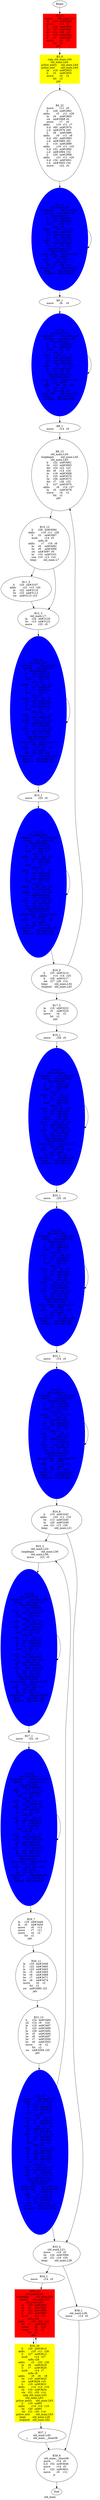 digraph G{
	label = "old_main"	style = "dashed";
	color = purple;
	Node0 [label = "Begin"];
	Node0 -> {Node2 }
	Node1 [label = "End"];
	Node1 -> {}
	Node2 [label = "B2_11\nspawn	old_main.L64\nla	r13	nd#2933	\nmove	r14	r0	\nli	r26	nd#2939	\nlw	r27	nd#2941	\ndiv	r12	r26	r27	\nla	r19	nd#2945	\nli	r5	nd#2947	\nmove	r4	r2	\nfst	r2	\njalr	\n"];
	Node2 -> {Node3 }
	Node3 [label = "B3_8\ncqip	old_main.L64\nold_main.L64:\npslice_entry	old_main.L64\npslice_exit	old_main.L64\nla	r19	nd#2953	\nli	r5	nd#2955	\nmove	r4	r2	\nfst	r2	\njalr	\n"];
	Node3 -> {Node4 }
	Node4 [label = "B4_22\nmove	r11	r9	\nli	r28	nd#2962	\naddu	r5	r11	r28	\nla	r6	nd#2965	\nsw	nd#2968	r6	\nmove	r7	r0	\naddu	r10	r11	r7	\nli.d	r60	nd#2974	\ns.d	nd#2976	r60	\nli	r8	nd#2980	\naddu	r9	r11	r8	\nli.d	r62	nd#2983	\ns.d	nd#2985	r62	\nli	r10	nd#2989	\naddu	r19	r11	r10	\nli.d	r32	nd#2992	\ns.d	nd#2994	r32	\nli	r20	nd#2998	\naddu	r21	r11	r20	\nli.d	r34	nd#3001	\ns.d	nd#3003	r34	\nmove	r22	r0	\n"];
	Node4 -> {Node5 }
	Node5 [label = "B5_22\nold_main.L30:\nloopbegin	old_main.L41\nspawn	old_main.L42\nold_main.L41:\nla	r23	nd#3011	\nli	r24	nd#3013	\nmult	r22	r24	\nmflo	r25	\naddu	r26	r23	r25	\nli.d	r36	nd#3018	\ns.d	nd#3020	r36	\nli	r27	nd#3023	\naddu	r22	r22	r27	\nli	r28	nd#3026	\nsle	r5	r28	r22	\ncqip	old_main.L42\nold_main.L42:\npslice_entry	old_main.L42\nli	r27	nd#0	\naddu	r22	r22	r27	\nli	r28	nd#0	\nsle	r5	r28	r22	\npslice_exit	old_main.L42\nbeqz	old_main.L30\nloopend	old_main.L41\n"];
	Node5 -> {Node6 Node5 }
	Node6 [label = "B6_1\nmove	r6	r0	\n"];
	Node6 -> {Node7 }
	Node7 [label = "B7_22\nold_main.L31:\nloopbegin	old_main.L43\nspawn	old_main.L44\nold_main.L43:\nla	r7	nd#3036	\nli	r8	nd#3038	\nmult	r6	r8	\nmflo	r9	\naddu	r10	r7	r9	\nli.d	r38	nd#3043	\ns.d	nd#3045	r38	\nli	r19	nd#3048	\naddu	r6	r6	r19	\nli	r20	nd#3051	\nsle	r21	r20	r6	\ncqip	old_main.L44\nold_main.L44:\npslice_entry	old_main.L44\nli	r19	nd#0	\naddu	r6	r6	r19	\nli	r20	nd#0	\nsle	r21	r20	r6	\npslice_exit	old_main.L44\nbeqz	old_main.L31\nloopend	old_main.L43\n"];
	Node7 -> {Node8 Node7 }
	Node8 [label = "B8_1\nmove	r14	r0	\n"];
	Node8 -> {Node9 }
	Node9 [label = "B9_15\nold_main.L34:\nloopbegin	old_main.L45\nold_main.L45:\nli	r22	nd#3061	\nlw	r23	nd#3063	\ndiv	r24	r22	r23	\ndiv	r6	r14	r24	\nla	r19	nd#3068	\nli	r25	nd#3070	\nlw	r26	nd#3072	\ndiv	r7	r26	r25	\nli	r27	nd#3075	\naddu	r8	r14	r27	\nla	r5	nd#3078	\nmove	r4	r2	\nfst	r2	\njalr	\n"];
	Node9 -> {Node10 }
	Node10 [label = "B10_12\nli	r28	nd#3084	\naddu	r19	r11	r28	\nli	r5	nd#3087	\nmult	r14	r5	\nmflo	r6	\naddu	r7	r19	r6	\nla	r8	nd#3092	\nlw	r9	nd#3094	\nsw	nd#3097	r9	\nla	r10	nd#3101	\nsne	r19	r13	r10	\nbeqz	old_main.L7\n"];
	Node10 -> {Node11 Node12 }
	Node11 [label = "B11_5\nli	r20	nd#3107	\naddu	r21	r13	r20	\nla	r22	nd#3110	\nlw	r23	nd#3112	\nsw	nd#3115	r23	\n"];
	Node11 -> {Node12 }
	Node12 [label = "B12_3\nold_main.L7:\nla	r24	nd#3120	\nlw	r13	nd#3122	\nmove	r25	r0	\n"];
	Node12 -> {Node13 }
	Node13 [label = "B13_34\nold_main.L32:\nloopbegin	old_main.L46\nspawn	old_main.L47\nold_main.L46:\nla	r26	nd#3130	\nli	r27	nd#3132	\nmult	r25	r27	\nmflo	r28	\naddu	r5	r26	r28	\nla	r6	nd#3137	\nli	r7	nd#3139	\nmult	r25	r7	\nmflo	r8	\naddu	r9	r6	r8	\nl.d	r52	nd#3144	\nla	r10	nd#3147	\nli	r19	nd#3149	\nmult	r25	r19	\nmflo	r20	\naddu	r21	r10	r20	\nl.d	r54	nd#3154	\nadd.d	r56	r52	r54	\ns.d	nd#3158	r56	\nli	r22	nd#3161	\naddu	r25	r25	r22	\nli	r23	nd#3164	\nsle	r24	r23	r25	\ncqip	old_main.L47\nold_main.L47:\npslice_entry	old_main.L47\nli	r22	nd#0	\naddu	r25	r25	r22	\nli	r23	nd#0	\nsle	r24	r23	r25	\npslice_exit	old_main.L47\nbeqz	old_main.L32\nloopend	old_main.L46\n"];
	Node13 -> {Node14 Node13 }
	Node14 [label = "B14_1\nmove	r25	r0	\n"];
	Node14 -> {Node15 }
	Node15 [label = "B15_34\nold_main.L33:\nloopbegin	old_main.L48\nspawn	old_main.L49\nold_main.L48:\nla	r26	nd#3174	\nli	r27	nd#3176	\nmult	r25	r27	\nmflo	r28	\naddu	r5	r26	r28	\nla	r6	nd#3181	\nli	r7	nd#3183	\nmult	r25	r7	\nmflo	r8	\naddu	r9	r6	r8	\nl.d	r58	nd#3188	\nla	r10	nd#3191	\nli	r19	nd#3193	\nmult	r25	r19	\nmflo	r20	\naddu	r21	r10	r20	\nl.d	r60	nd#3198	\nadd.d	r62	r58	r60	\ns.d	nd#3202	r62	\nli	r22	nd#3205	\naddu	r25	r25	r22	\nli	r23	nd#3208	\nsle	r24	r23	r25	\ncqip	old_main.L49\nold_main.L49:\npslice_entry	old_main.L49\nli	r22	nd#0	\naddu	r25	r25	r22	\nli	r23	nd#0	\nsle	r24	r23	r25	\npslice_exit	old_main.L49\nbeqz	old_main.L33\nloopend	old_main.L48\n"];
	Node15 -> {Node16 Node15 }
	Node16 [label = "B16_6\nli	r25	nd#3214	\naddu	r14	r14	r25	\nli	r26	nd#3217	\nsle	r27	r26	r14	\nbeqz	old_main.L34\nloopend	old_main.L45\n"];
	Node16 -> {Node17 Node9 }
	Node17 [label = "B17_5\nla	r19	nd#3222	\nla	r5	nd#3224	\nmove	r4	r2	\nfst	r2	\njalr	\n"];
	Node17 -> {Node18 }
	Node18 [label = "B18_1\nmove	r28	r0	\n"];
	Node18 -> {Node19 }
	Node19 [label = "B19_31\nold_main.L35:\nloopbegin	old_main.L50\nspawn	old_main.L51\nold_main.L50:\nla	r5	nd#3234	\nli	r6	nd#3236	\nmult	r28	r6	\nmflo	r7	\naddu	r8	r5	r7	\nla	r9	nd#3241	\nli	r10	nd#3243	\nmult	r28	r10	\nmflo	r19	\naddu	r20	r9	r19	\nl.d	r32	nd#3248	\nlw	r21	nd#3251	\nmtc1	r34	r21	\ncvt.d.w	r36	r34	\ndiv.d	r38	r32	r36	\ns.d	nd#3256	r38	\nli	r22	nd#3259	\naddu	r28	r28	r22	\nli	r23	nd#3262	\nsle	r24	r23	r28	\ncqip	old_main.L51\nold_main.L51:\npslice_entry	old_main.L51\nli	r22	nd#0	\naddu	r28	r28	r22	\nli	r23	nd#0	\nsle	r24	r23	r28	\npslice_exit	old_main.L51\nbeqz	old_main.L35\nloopend	old_main.L50\n"];
	Node19 -> {Node20 Node19 }
	Node20 [label = "B20_1\nmove	r25	r0	\n"];
	Node20 -> {Node21 }
	Node21 [label = "B21_31\nold_main.L36:\nloopbegin	old_main.L52\nspawn	old_main.L53\nold_main.L52:\nla	r26	nd#3272	\nli	r27	nd#3274	\nmult	r25	r27	\nmflo	r28	\naddu	r5	r26	r28	\nla	r6	nd#3279	\nli	r7	nd#3281	\nmult	r25	r7	\nmflo	r8	\naddu	r9	r6	r8	\nl.d	r52	nd#3286	\nlw	r10	nd#3289	\nmtc1	r54	r10	\ncvt.d.w	r56	r54	\ndiv.d	r58	r52	r56	\ns.d	nd#3294	r58	\nli	r19	nd#3297	\naddu	r25	r25	r19	\nli	r20	nd#3300	\nsle	r21	r20	r25	\ncqip	old_main.L53\nold_main.L53:\npslice_entry	old_main.L53\nli	r19	nd#0	\naddu	r25	r25	r19	\nli	r20	nd#0	\nsle	r21	r20	r25	\npslice_exit	old_main.L53\nbeqz	old_main.L36\nloopend	old_main.L52\n"];
	Node21 -> {Node22 Node21 }
	Node22 [label = "B22_1\nmove	r14	r0	\n"];
	Node22 -> {Node23 }
	Node23 [label = "B23_29\nold_main.L37:\nloopbegin	old_main.L54\nspawn	old_main.L55\nold_main.L54:\nla	r22	nd#3309	\nli	r23	nd#3311	\nmult	r14	r23	\nmflo	r24	\naddu	r25	r22	r24	\nmove	r26	r0	\nsw	nd#3317	r26	\nla	r27	nd#3321	\nli	r28	nd#3323	\nmult	r14	r28	\nmflo	r5	\naddu	r6	r27	r5	\nla	r7	nd#3328	\nsw	nd#3331	r7	\nli	r8	nd#3334	\naddu	r14	r14	r8	\nli	r9	nd#3337	\nsle	r10	r9	r14	\ncqip	old_main.L55\nold_main.L55:\npslice_entry	old_main.L55\nli	r8	nd#0	\naddu	r14	r14	r8	\nli	r9	nd#0	\nsle	r10	r9	r14	\npslice_exit	old_main.L55\nbeqz	old_main.L37\nloopend	old_main.L54\n"];
	Node23 -> {Node24 Node23 }
	Node24 [label = "B24_6\nli	r19	nd#3342	\naddu	r20	r11	r19	\nlw	r13	nd#3345	\nla	r20	nd#3349	\nsne	r21	r13	r20	\nbeqz	old_main.L21\n"];
	Node24 -> {Node25 Node33 }
	Node25 [label = "B25_2\nold_main.L20:\nloopbegin	old_main.L56\nold_main.L56:\nmove	r23	r0	\n"];
	Node25 -> {Node26 }
	Node26 [label = "B26_36\nold_main.L38:\nloopbegin	old_main.L58\nspawn	old_main.L59\nold_main.L58:\nli	r24	nd#3360	\naddu	r22	r13	r24	\nli	r24	nd#3363	\nmult	r23	r24	\nmflo	r25	\naddu	r26	r22	r25	\nli	r27	nd#3368	\naddu	r21	r13	r27	\nli	r28	nd#3371	\nmult	r23	r28	\nmflo	r5	\naddu	r6	r21	r5	\nl.d	r60	nd#3376	\nla	r7	nd#3379	\nli	r8	nd#3381	\nmult	r23	r8	\nmflo	r9	\naddu	r10	r7	r9	\nl.d	r62	nd#3386	\nsub.d	r32	r60	r62	\ns.d	nd#3390	r32	\nli	r19	nd#3393	\naddu	r23	r23	r19	\nli	r20	nd#3396	\nsle	r21	r20	r23	\ncqip	old_main.L59\nold_main.L59:\npslice_entry	old_main.L59\nli	r19	nd#0	\naddu	r23	r23	r19	\nli	r20	nd#0	\nsle	r21	r20	r23	\npslice_exit	old_main.L59\nbeqz	old_main.L38\nloopend	old_main.L58\n"];
	Node26 -> {Node27 Node26 }
	Node27 [label = "B27_1\nmove	r22	r0	\n"];
	Node27 -> {Node28 }
	Node28 [label = "B28_36\nold_main.L39:\nloopbegin	old_main.L60\nspawn	old_main.L61\nold_main.L60:\nli	r23	nd#3406	\naddu	r24	r13	r23	\nli	r25	nd#3409	\nmult	r22	r25	\nmflo	r25	\naddu	r26	r24	r25	\nli	r27	nd#3414	\naddu	r23	r13	r27	\nli	r28	nd#3417	\nmult	r22	r28	\nmflo	r5	\naddu	r6	r23	r5	\nl.d	r34	nd#3422	\nla	r7	nd#3425	\nli	r8	nd#3427	\nmult	r22	r8	\nmflo	r9	\naddu	r10	r7	r9	\nl.d	r36	nd#3432	\nsub.d	r38	r34	r36	\ns.d	nd#3436	r38	\nli	r19	nd#3439	\naddu	r22	r22	r19	\nli	r20	nd#3442	\nsle	r21	r20	r22	\ncqip	old_main.L61\nold_main.L61:\npslice_entry	old_main.L61\nli	r19	nd#0	\naddu	r22	r22	r19	\nli	r20	nd#0	\nsle	r21	r20	r22	\npslice_exit	old_main.L61\nbeqz	old_main.L39\nloopend	old_main.L60\n"];
	Node28 -> {Node29 Node28 }
	Node29 [label = "B29_7\nla	r19	nd#3448	\nla	r5	nd#3450	\nmove	r6	r13	\nmove	r7	r11	\nmove	r4	r2	\nfst	r2	\njalr	\n"];
	Node29 -> {Node30 }
	Node30 [label = "B30_11\nla	r19	nd#3458	\nli	r22	nd#3460	\nla	r23	nd#3463	\nlw	r5	nd#3465	\nlw	r6	nd#3468	\nlw	r7	nd#3471	\nlw	r8	nd#3474	\nmove	r4	r2	\nfst	r2	\nsw	nd#3480	r22	\njalr	\n"];
	Node30 -> {Node31 }
	Node31 [label = "B31_13\nli	r24	nd#3484	\nsll	r14	r9	r24	\nla	r19	nd#3487	\nli	r25	nd#3489	\nla	r26	nd#3492	\nlw	r5	nd#3494	\nlw	r6	nd#3497	\nlw	r7	nd#3500	\nlw	r8	nd#3503	\nmove	r4	r2	\nfst	r2	\nsw	nd#3509	r25	\njalr	\n"];
	Node31 -> {Node32 }
	Node32 [label = "B32_40\nspawn	old_main.L57\naddu	r14	r14	r9	\ndiv	r14	r14	r12	\nla	r27	nd#3517	\nli	r28	nd#3519	\nmult	r14	r28	\nmflo	r5	\naddu	r6	r27	r5	\nlw	r7	nd#3524	\nli	r8	nd#3527	\naddu	r9	r7	r8	\nsw	nd#3530	r9	\nli	r10	nd#3534	\naddu	r19	r13	r10	\nla	r20	nd#3537	\nli	r21	nd#3539	\nmult	r14	r21	\nmflo	r22	\naddu	r23	r20	r22	\nlw	r24	nd#3544	\nsw	nd#3547	r24	\nla	r25	nd#3551	\nli	r26	nd#3553	\nmult	r14	r26	\nmflo	r27	\naddu	r28	r25	r27	\nsw	nd#3558	r13	\nli	r5	nd#3562	\naddu	r6	r13	r5	\nsw	nd#3565	r14	\ncqip	old_main.L57\nold_main.L57:\npslice_entry	old_main.L57\npslice_exit	old_main.L57\nli	r7	nd#3569	\naddu	r8	r13	r7	\nlw	r13	nd#3572	\nla	r9	nd#3576	\nsne	r10	r13	r9	\nbnez	old_main.L20\nloopend	old_main.L56\n"];
	Node32 -> {Node33 Node25 }
	Node33 [label = "B33_4\nold_main.L21:\nmove	r19	r0	\nlw	r20	nd#3584	\nslt	r21	r19	r20	\nbeqz	old_main.L28\n"];
	Node33 -> {Node34 Node38 }
	Node34 [label = "B34_1\nmove	r14	r0	\n"];
	Node34 -> {Node35 }
	Node35 [label = "B35_14\nold_main.L29:\nloopbegin	old_main.L62\nspawn	old_main.L63\nold_main.L62:\nla	r19	nd#3591	\nla	r5	nd#3593	\nla	r22	nd#3595	\nli	r23	nd#3597	\nmult	r14	r23	\nmflo	r24	\naddu	r25	r22	r24	\nlw	r7	nd#3602	\nmove	r6	r14	\nmove	r4	r2	\nfst	r2	\njalr	\n"];
	Node35 -> {Node36 }
	Node36 [label = "B36_26\nli	r26	nd#3610	\naddu	r25	r11	r26	\nli	r27	nd#3613	\nmult	r14	r27	\nmflo	r28	\naddu	r5	r25	r28	\nla	r6	nd#3618	\nli	r7	nd#3620	\nmult	r14	r7	\nmflo	r8	\naddu	r9	r6	r8	\nlw	r10	nd#3625	\nsw	nd#3628	r10	\nli	r19	nd#3631	\naddu	r14	r14	r19	\nlw	r20	nd#3634	\nsle	r21	r20	r14	\ncqip	old_main.L63\nold_main.L63:\npslice_entry	old_main.L63\nli	r19	nd#0	\naddu	r14	r14	r19	\nlw	r20	nd#0	\nsle	r21	r20	r14	\npslice_exit	old_main.L63\nbeqz	old_main.L29\nloopend	old_main.L62\n"];
	Node36 -> {Node37 Node35 }
	Node37 [label = "B37_1\nold_main.L40:\nj	old_main.__done38\n"];
	Node37 -> {Node39 }
	Node38 [label = "B38_1\nold_main.L28:\nmove	r14	r0	\n"];
	Node38 -> {Node39 }
	Node39 [label = "B39_6\nold_main.__done38:\nmove	r14	r0	\nli.d	r52	nd#3646	\nmove	r14	r0	\nli	r22	nd#3651	\nmove	r9	r11	\njr	\n"];
	Node39 -> {Node1 }
	Node2 [shape = box ,style=filled ,color=red];
	Node5 [shape = ellipse ,style=filled ,color=blue];
	Node7 [shape = ellipse ,style=filled ,color=blue];
	Node13 [shape = ellipse ,style=filled ,color=blue];
	Node15 [shape = ellipse ,style=filled ,color=blue];
	Node19 [shape = ellipse ,style=filled ,color=blue];
	Node21 [shape = ellipse ,style=filled ,color=blue];
	Node23 [shape = ellipse ,style=filled ,color=blue];
	Node26 [shape = ellipse ,style=filled ,color=blue];
	Node28 [shape = ellipse ,style=filled ,color=blue];
	Node32 [shape = ellipse ,style=filled ,color=blue];
	Node35 [shape = box ,style=filled ,color=red];
	Node3 [shape = polygon ,style=filled ,color=yellow];
	Node36 [shape = polygon ,style=filled ,color=yellow];
}
